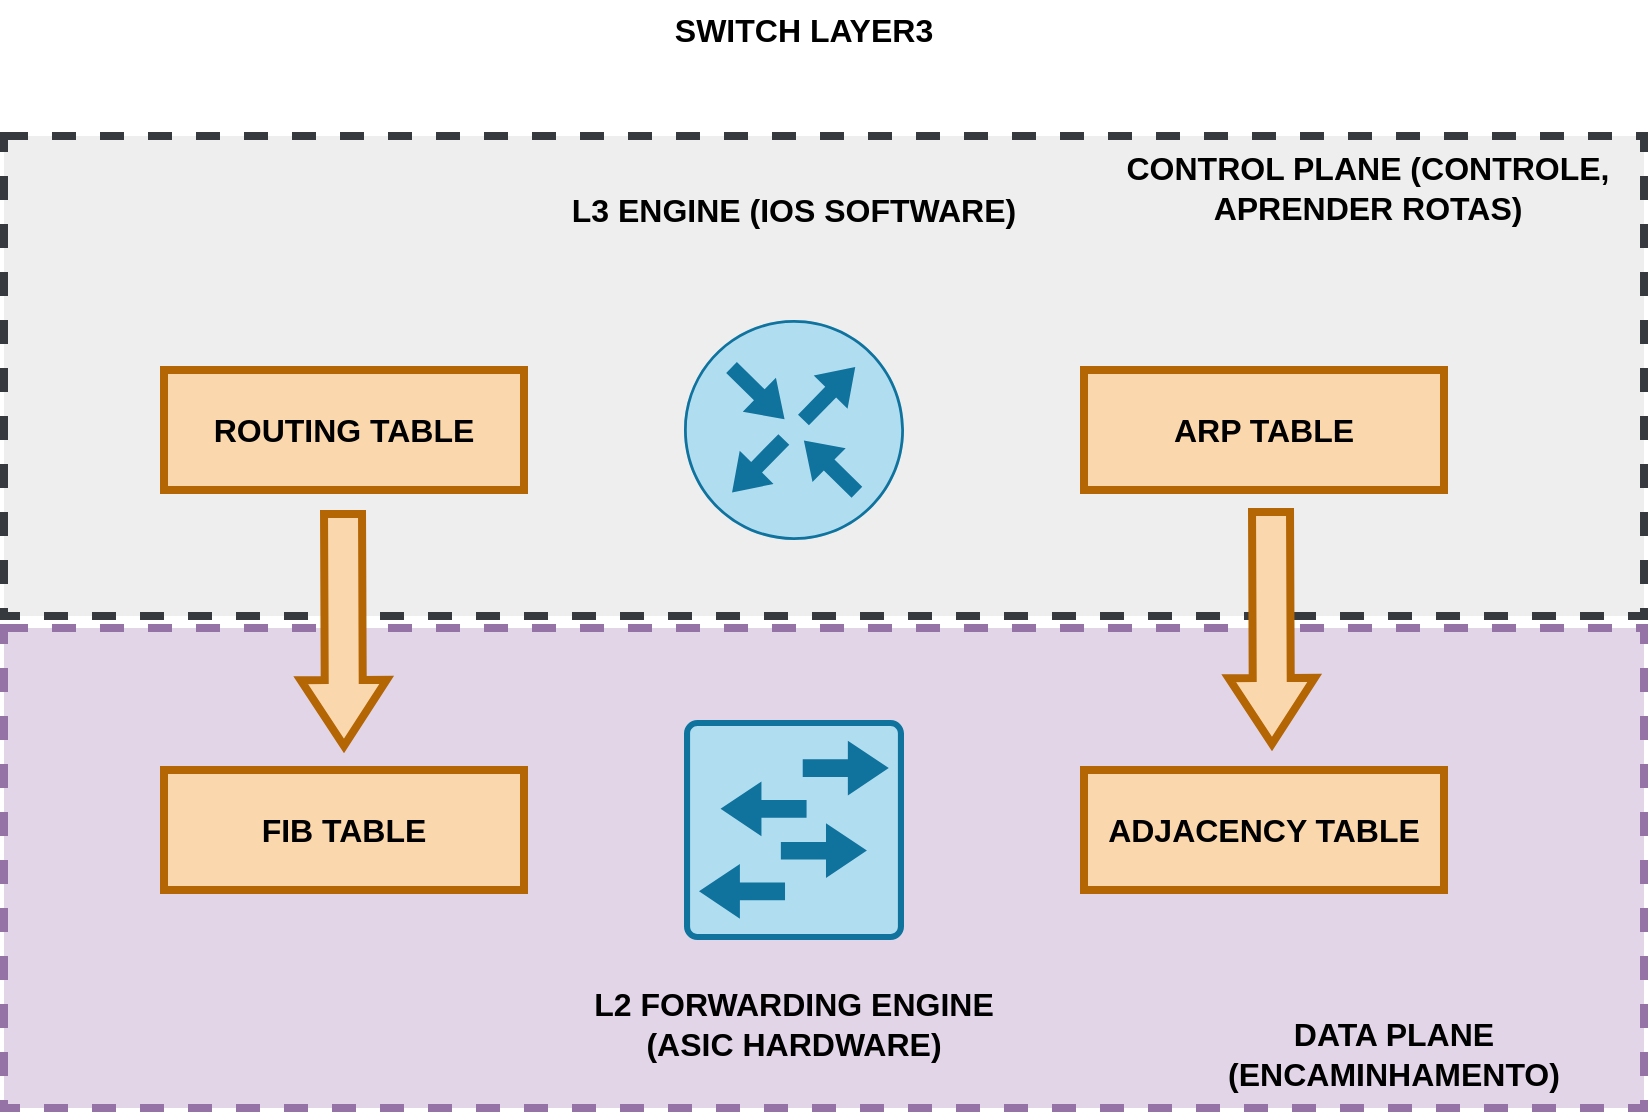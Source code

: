 <mxfile version="22.1.17" type="device">
  <diagram name="Página-1" id="FHlqAFgWbLDdatN3k4EH">
    <mxGraphModel dx="2021" dy="1885" grid="1" gridSize="10" guides="1" tooltips="1" connect="1" arrows="1" fold="1" page="1" pageScale="1" pageWidth="827" pageHeight="1169" math="0" shadow="0">
      <root>
        <mxCell id="0" />
        <mxCell id="1" parent="0" />
        <mxCell id="Z6RdpMls2iOhhNtE3iPN-23" value="" style="rounded=0;whiteSpace=wrap;html=1;dashed=1;strokeWidth=4;fillColor=#e1d5e7;strokeColor=#9673a6;" vertex="1" parent="1">
          <mxGeometry y="294" width="820" height="240" as="geometry" />
        </mxCell>
        <mxCell id="Z6RdpMls2iOhhNtE3iPN-18" value="" style="rounded=0;whiteSpace=wrap;html=1;dashed=1;strokeWidth=4;fillColor=#eeeeee;strokeColor=#36393d;" vertex="1" parent="1">
          <mxGeometry y="48" width="820" height="240" as="geometry" />
        </mxCell>
        <mxCell id="Z6RdpMls2iOhhNtE3iPN-1" value="" style="sketch=0;points=[[0.5,0,0],[1,0.5,0],[0.5,1,0],[0,0.5,0],[0.145,0.145,0],[0.856,0.145,0],[0.855,0.856,0],[0.145,0.855,0]];verticalLabelPosition=bottom;html=1;verticalAlign=top;aspect=fixed;align=center;pointerEvents=1;shape=mxgraph.cisco19.rect;prIcon=router;fillColor=#b1ddf0;strokeColor=#10739e;" vertex="1" parent="1">
          <mxGeometry x="340" y="140" width="110" height="110" as="geometry" />
        </mxCell>
        <mxCell id="Z6RdpMls2iOhhNtE3iPN-2" value="" style="sketch=0;points=[[0.015,0.015,0],[0.985,0.015,0],[0.985,0.985,0],[0.015,0.985,0],[0.25,0,0],[0.5,0,0],[0.75,0,0],[1,0.25,0],[1,0.5,0],[1,0.75,0],[0.75,1,0],[0.5,1,0],[0.25,1,0],[0,0.75,0],[0,0.5,0],[0,0.25,0]];verticalLabelPosition=bottom;html=1;verticalAlign=top;aspect=fixed;align=center;pointerEvents=1;shape=mxgraph.cisco19.rect;prIcon=workgroup_switch;fillColor=#b1ddf0;strokeColor=#10739e;" vertex="1" parent="1">
          <mxGeometry x="340" y="340" width="110" height="110" as="geometry" />
        </mxCell>
        <mxCell id="Z6RdpMls2iOhhNtE3iPN-12" value="FIB TABLE" style="rounded=0;whiteSpace=wrap;html=1;fillColor=#fad7ac;strokeColor=#b46504;fontStyle=1;fontSize=16;strokeWidth=4;" vertex="1" parent="1">
          <mxGeometry x="80" y="365" width="180" height="60" as="geometry" />
        </mxCell>
        <mxCell id="Z6RdpMls2iOhhNtE3iPN-13" value="ROUTING TABLE" style="rounded=0;whiteSpace=wrap;html=1;fillColor=#fad7ac;strokeColor=#b46504;fontStyle=1;fontSize=16;strokeWidth=4;" vertex="1" parent="1">
          <mxGeometry x="80" y="165" width="180" height="60" as="geometry" />
        </mxCell>
        <mxCell id="Z6RdpMls2iOhhNtE3iPN-14" value="ARP TABLE" style="rounded=0;whiteSpace=wrap;html=1;fillColor=#fad7ac;strokeColor=#b46504;fontStyle=1;fontSize=16;strokeWidth=4;" vertex="1" parent="1">
          <mxGeometry x="540" y="165" width="180" height="60" as="geometry" />
        </mxCell>
        <mxCell id="Z6RdpMls2iOhhNtE3iPN-15" value="ADJACENCY TABLE" style="rounded=0;whiteSpace=wrap;html=1;fillColor=#fad7ac;strokeColor=#b46504;fontStyle=1;fontSize=16;strokeWidth=4;" vertex="1" parent="1">
          <mxGeometry x="540" y="365" width="180" height="60" as="geometry" />
        </mxCell>
        <mxCell id="Z6RdpMls2iOhhNtE3iPN-16" value="" style="shape=flexArrow;endArrow=classic;html=1;rounded=0;fillColor=#fad7ac;strokeColor=#b46504;strokeWidth=4;width=16;endSize=9.66;" edge="1" parent="1">
          <mxGeometry width="50" height="50" relative="1" as="geometry">
            <mxPoint x="169.5" y="235" as="sourcePoint" />
            <mxPoint x="170" y="355" as="targetPoint" />
          </mxGeometry>
        </mxCell>
        <mxCell id="Z6RdpMls2iOhhNtE3iPN-17" value="" style="shape=flexArrow;endArrow=classic;html=1;rounded=0;fillColor=#fad7ac;strokeColor=#b46504;strokeWidth=4;width=16;endSize=9.66;" edge="1" parent="1">
          <mxGeometry width="50" height="50" relative="1" as="geometry">
            <mxPoint x="633.5" y="234" as="sourcePoint" />
            <mxPoint x="634" y="354" as="targetPoint" />
          </mxGeometry>
        </mxCell>
        <mxCell id="Z6RdpMls2iOhhNtE3iPN-19" value="SWITCH LAYER3" style="text;html=1;strokeColor=none;fillColor=none;align=center;verticalAlign=middle;whiteSpace=wrap;rounded=0;strokeWidth=1;fontSize=16;fontStyle=1" vertex="1" parent="1">
          <mxGeometry x="330" y="-20" width="140" height="30" as="geometry" />
        </mxCell>
        <mxCell id="Z6RdpMls2iOhhNtE3iPN-20" value="L3 ENGINE (IOS SOFTWARE)" style="text;html=1;strokeColor=none;fillColor=none;align=center;verticalAlign=middle;whiteSpace=wrap;rounded=0;strokeWidth=1;fontSize=16;fontStyle=1" vertex="1" parent="1">
          <mxGeometry x="280" y="70" width="230" height="30" as="geometry" />
        </mxCell>
        <mxCell id="Z6RdpMls2iOhhNtE3iPN-21" value="CONTROL PLANE (CONTROLE, APRENDER ROTAS)" style="text;html=1;strokeColor=none;fillColor=none;align=center;verticalAlign=middle;whiteSpace=wrap;rounded=0;strokeWidth=1;fontSize=16;fontStyle=1" vertex="1" parent="1">
          <mxGeometry x="557" y="59" width="250" height="30" as="geometry" />
        </mxCell>
        <mxCell id="Z6RdpMls2iOhhNtE3iPN-24" value="L2 FORWARDING ENGINE (ASIC HARDWARE)" style="text;html=1;strokeColor=none;fillColor=none;align=center;verticalAlign=middle;whiteSpace=wrap;rounded=0;strokeWidth=1;fontSize=16;fontStyle=1" vertex="1" parent="1">
          <mxGeometry x="280" y="477" width="230" height="30" as="geometry" />
        </mxCell>
        <mxCell id="Z6RdpMls2iOhhNtE3iPN-25" value="DATA PLANE (ENCAMINHAMENTO)" style="text;html=1;strokeColor=none;fillColor=none;align=center;verticalAlign=middle;whiteSpace=wrap;rounded=0;strokeWidth=1;fontSize=16;fontStyle=1" vertex="1" parent="1">
          <mxGeometry x="580" y="492" width="230" height="30" as="geometry" />
        </mxCell>
      </root>
    </mxGraphModel>
  </diagram>
</mxfile>
